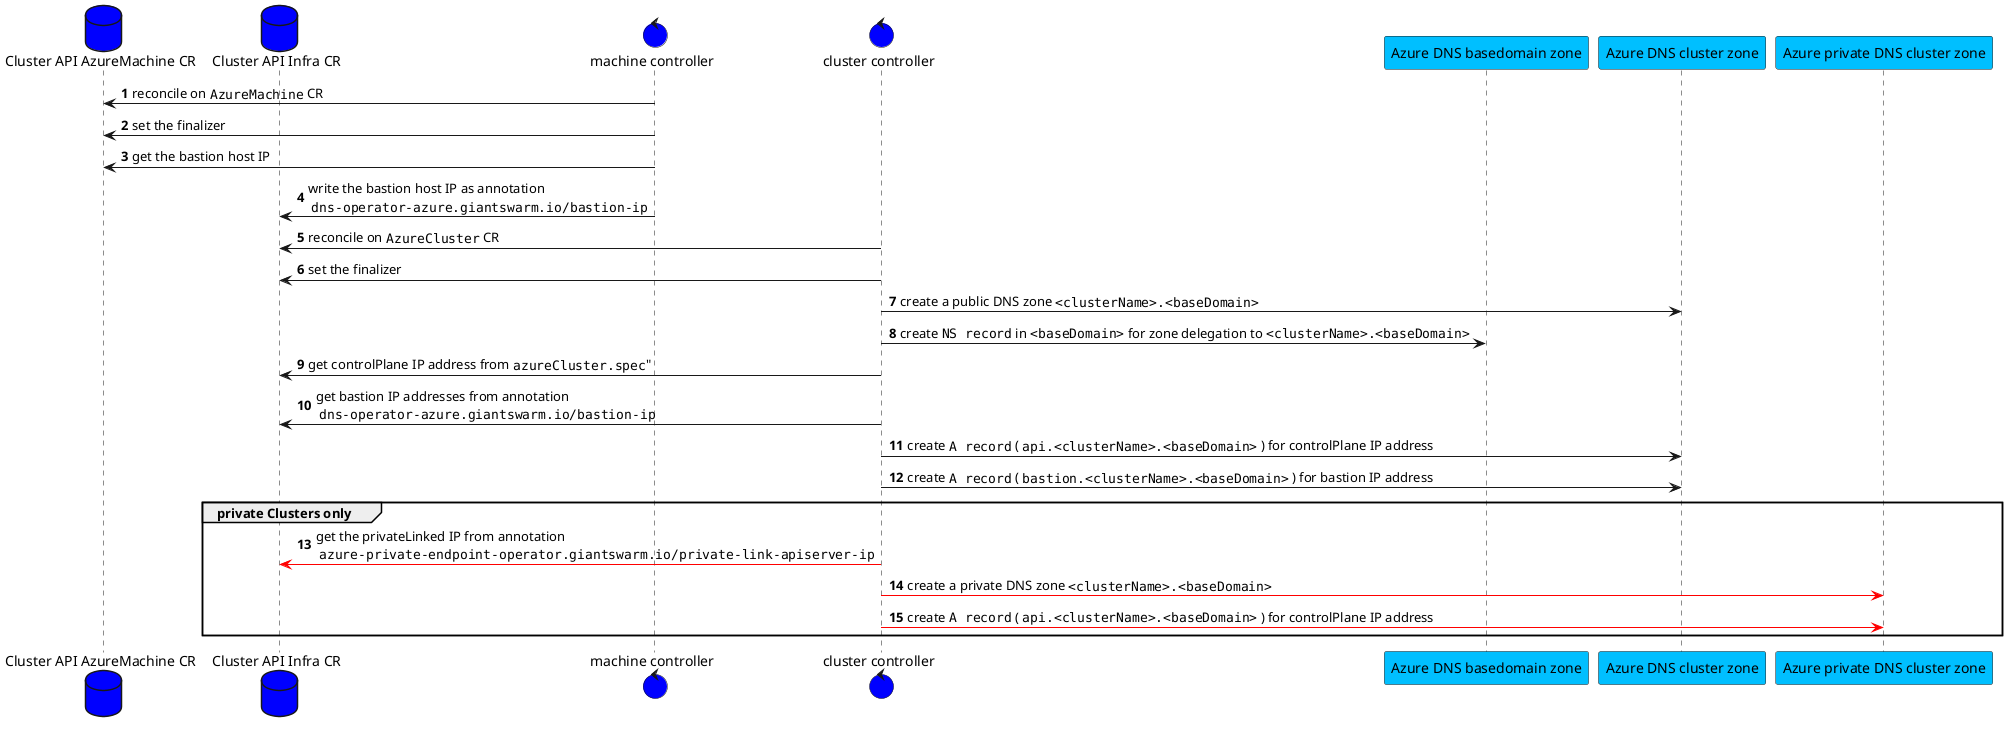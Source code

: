 @startuml
autonumber

database "Cluster API AzureMachine CR" as capzMachineCR #blue
database "Cluster API Infra CR" as capiInfraCR #blue

control "machine controller" as dnsOperatorMachineController #blue
control "cluster controller" as dnsOperatorClusterController #blue


participant "Azure DNS basedomain zone" as azureDNSBasedomainZone #DeepSkyBlue
participant "Azure DNS cluster zone" as azureDNSClusterZone #DeepSkyBlue

participant "Azure private DNS cluster zone" as azurePrivateDNSClusterZone #DeepSkyBlue

dnsOperatorMachineController -> capzMachineCR: reconcile on ""AzureMachine"" CR
dnsOperatorMachineController -> capzMachineCR: set the finalizer
dnsOperatorMachineController -> capzMachineCR: get the bastion host IP
dnsOperatorMachineController -> capiInfraCR: write the bastion host IP as annotation\n ""dns-operator-azure.giantswarm.io/bastion-ip""

dnsOperatorClusterController -> capiInfraCR: reconcile on ""AzureCluster"" CR
dnsOperatorClusterController -> capiInfraCR: set the finalizer
dnsOperatorClusterController -> azureDNSClusterZone: create a public DNS zone ""<clusterName>.<baseDomain>""
dnsOperatorClusterController -> azureDNSBasedomainZone: create ""NS record"" in ""<baseDomain>"" for zone delegation to ""<clusterName>.<baseDomain>""


dnsOperatorClusterController -> capiInfraCR: get controlPlane IP address from ""azureCluster.spec"""
dnsOperatorClusterController -> capiInfraCR: get bastion IP addresses from annotation\n ""dns-operator-azure.giantswarm.io/bastion-ip""
dnsOperatorClusterController -> azureDNSClusterZone: create ""A record"" ( ""api.<clusterName>.<baseDomain>"" ) for controlPlane IP address
dnsOperatorClusterController -> azureDNSClusterZone: create ""A record"" ( ""bastion.<clusterName>.<baseDomain>"" ) for bastion IP address

group private Clusters only

dnsOperatorClusterController -[#red]> capiInfraCR: get the privateLinked IP from annotation\n ""azure-private-endpoint-operator.giantswarm.io/private-link-apiserver-ip""
dnsOperatorClusterController -[#red]> azurePrivateDNSClusterZone: create a private DNS zone ""<clusterName>.<baseDomain>""
dnsOperatorClusterController -[#red]> azurePrivateDNSClusterZone: create ""A record"" ( ""api.<clusterName>.<baseDomain>"" ) for controlPlane IP address

end


@enduml
